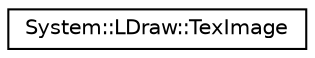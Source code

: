 digraph G
{
  edge [fontname="Helvetica",fontsize="10",labelfontname="Helvetica",labelfontsize="10"];
  node [fontname="Helvetica",fontsize="10",shape=record];
  rankdir="LR";
  Node1 [label="System::LDraw::TexImage",height=0.2,width=0.4,color="black", fillcolor="white", style="filled",URL="$class_system_1_1_l_draw_1_1_tex_image.html"];
}

